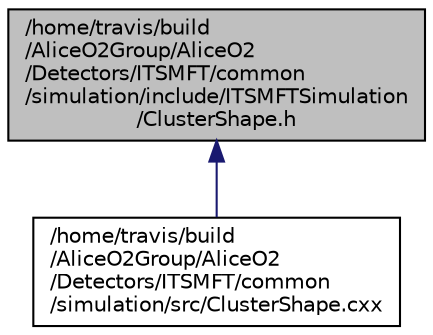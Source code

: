 digraph "/home/travis/build/AliceO2Group/AliceO2/Detectors/ITSMFT/common/simulation/include/ITSMFTSimulation/ClusterShape.h"
{
 // INTERACTIVE_SVG=YES
  bgcolor="transparent";
  edge [fontname="Helvetica",fontsize="10",labelfontname="Helvetica",labelfontsize="10"];
  node [fontname="Helvetica",fontsize="10",shape=record];
  Node1 [label="/home/travis/build\l/AliceO2Group/AliceO2\l/Detectors/ITSMFT/common\l/simulation/include/ITSMFTSimulation\l/ClusterShape.h",height=0.2,width=0.4,color="black", fillcolor="grey75", style="filled", fontcolor="black"];
  Node1 -> Node2 [dir="back",color="midnightblue",fontsize="10",style="solid",fontname="Helvetica"];
  Node2 [label="/home/travis/build\l/AliceO2Group/AliceO2\l/Detectors/ITSMFT/common\l/simulation/src/ClusterShape.cxx",height=0.2,width=0.4,color="black",URL="$d1/dee/ClusterShape_8cxx.html",tooltip="Cluster shape class for the ALPIDE response simulation. "];
}
